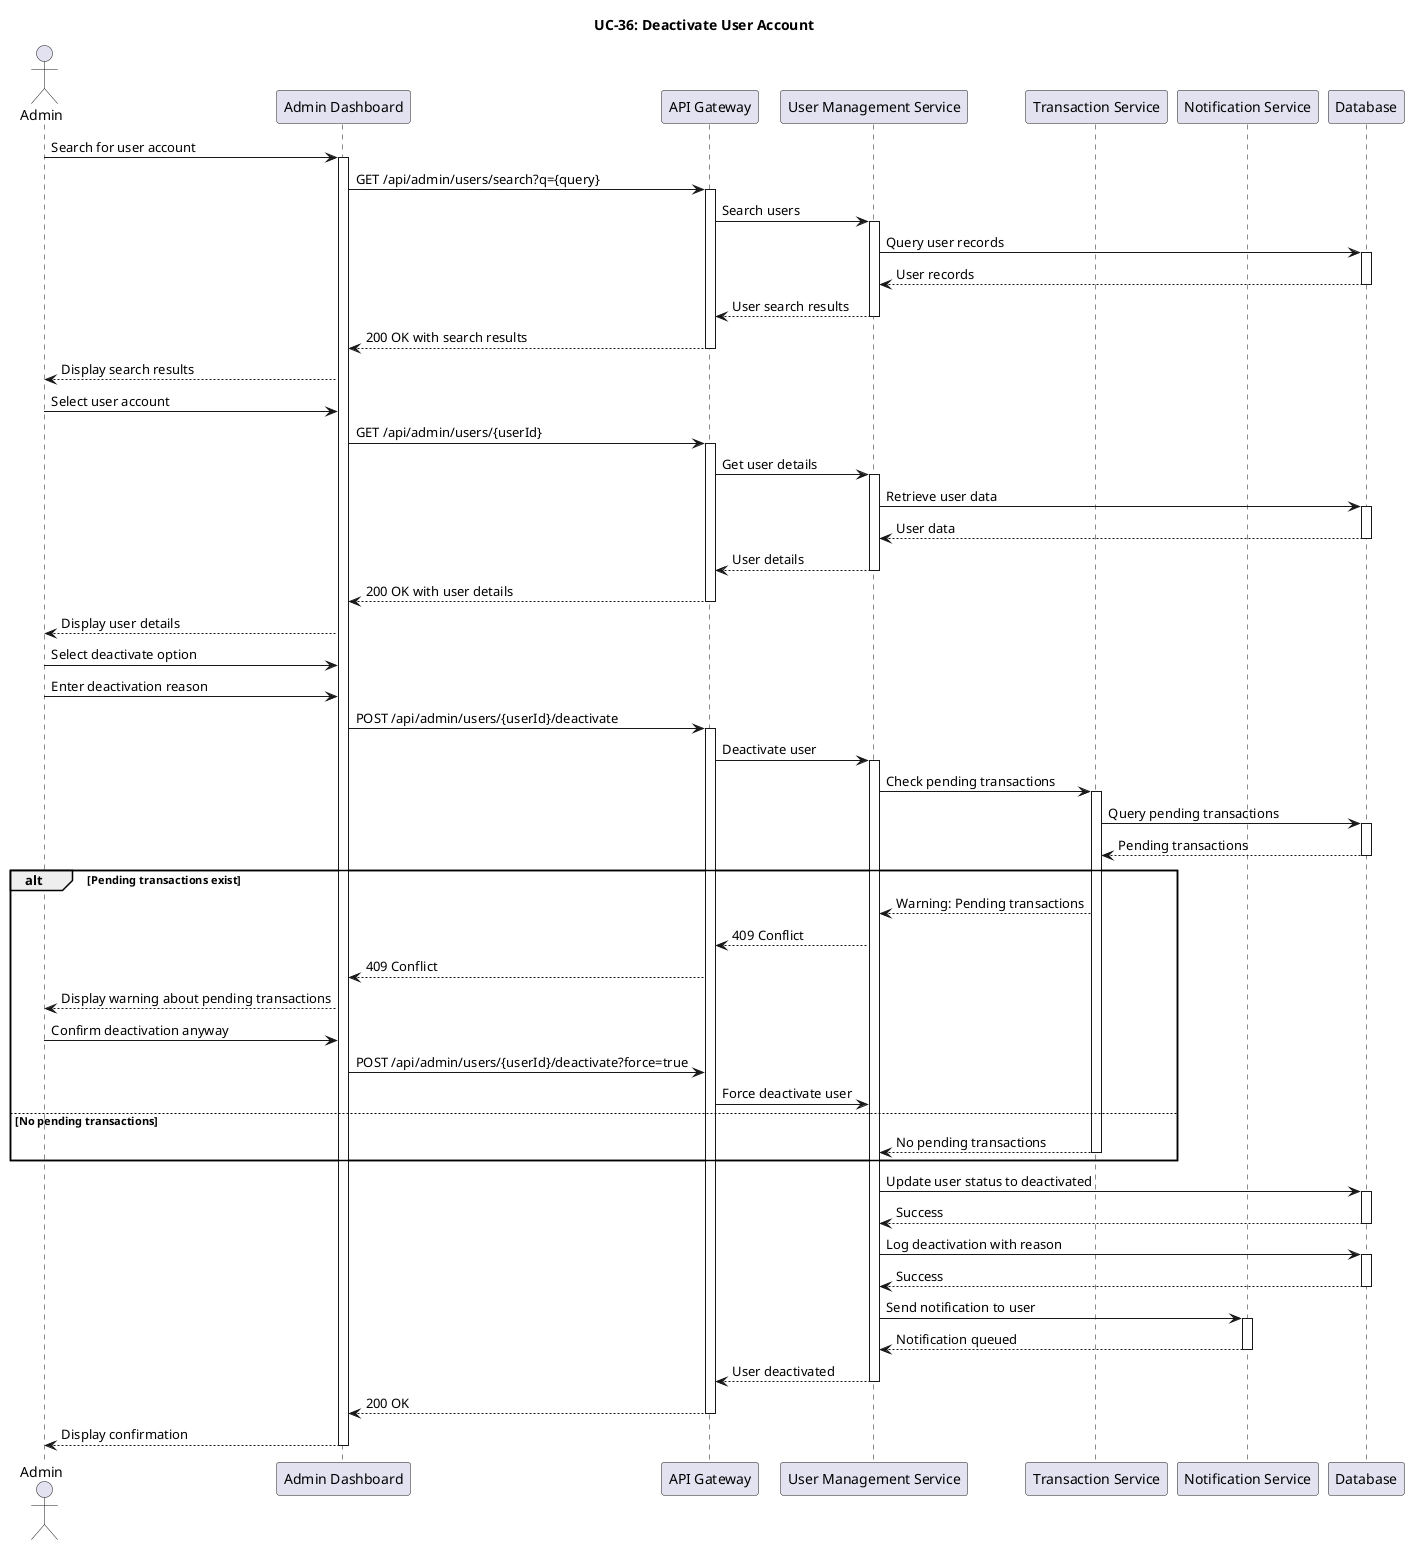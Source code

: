 @startuml UC36-DeactivateUserAccount

actor "Admin" as Admin
participant "Admin Dashboard" as Dashboard
participant "API Gateway" as Gateway
participant "User Management Service" as UserService
participant "Transaction Service" as TransService
participant "Notification Service" as NotifService
participant "Database" as DB

title UC-36: Deactivate User Account

Admin -> Dashboard: Search for user account
activate Dashboard

Dashboard -> Gateway: GET /api/admin/users/search?q={query}
activate Gateway

Gateway -> UserService: Search users
activate UserService

UserService -> DB: Query user records
activate DB
DB --> UserService: User records
deactivate DB

UserService --> Gateway: User search results
deactivate UserService

Gateway --> Dashboard: 200 OK with search results
deactivate Gateway

Dashboard --> Admin: Display search results

Admin -> Dashboard: Select user account
Dashboard -> Gateway: GET /api/admin/users/{userId}
activate Gateway

Gateway -> UserService: Get user details
activate UserService

UserService -> DB: Retrieve user data
activate DB
DB --> UserService: User data
deactivate DB

UserService --> Gateway: User details
deactivate UserService

Gateway --> Dashboard: 200 OK with user details
deactivate Gateway

Dashboard --> Admin: Display user details

Admin -> Dashboard: Select deactivate option
Admin -> Dashboard: Enter deactivation reason
Dashboard -> Gateway: POST /api/admin/users/{userId}/deactivate
activate Gateway

Gateway -> UserService: Deactivate user
activate UserService

UserService -> TransService: Check pending transactions
activate TransService

TransService -> DB: Query pending transactions
activate DB
DB --> TransService: Pending transactions
deactivate DB

alt Pending transactions exist
    TransService --> UserService: Warning: Pending transactions
    UserService --> Gateway: 409 Conflict
    Gateway --> Dashboard: 409 Conflict
    Dashboard --> Admin: Display warning about pending transactions
    
    Admin -> Dashboard: Confirm deactivation anyway
    Dashboard -> Gateway: POST /api/admin/users/{userId}/deactivate?force=true
    Gateway -> UserService: Force deactivate user
else No pending transactions
    TransService --> UserService: No pending transactions
    deactivate TransService
end

UserService -> DB: Update user status to deactivated
activate DB
DB --> UserService: Success
deactivate DB

UserService -> DB: Log deactivation with reason
activate DB
DB --> UserService: Success
deactivate DB

UserService -> NotifService: Send notification to user
activate NotifService
NotifService --> UserService: Notification queued
deactivate NotifService

UserService --> Gateway: User deactivated
deactivate UserService

Gateway --> Dashboard: 200 OK
deactivate Gateway

Dashboard --> Admin: Display confirmation
deactivate Dashboard

@enduml 